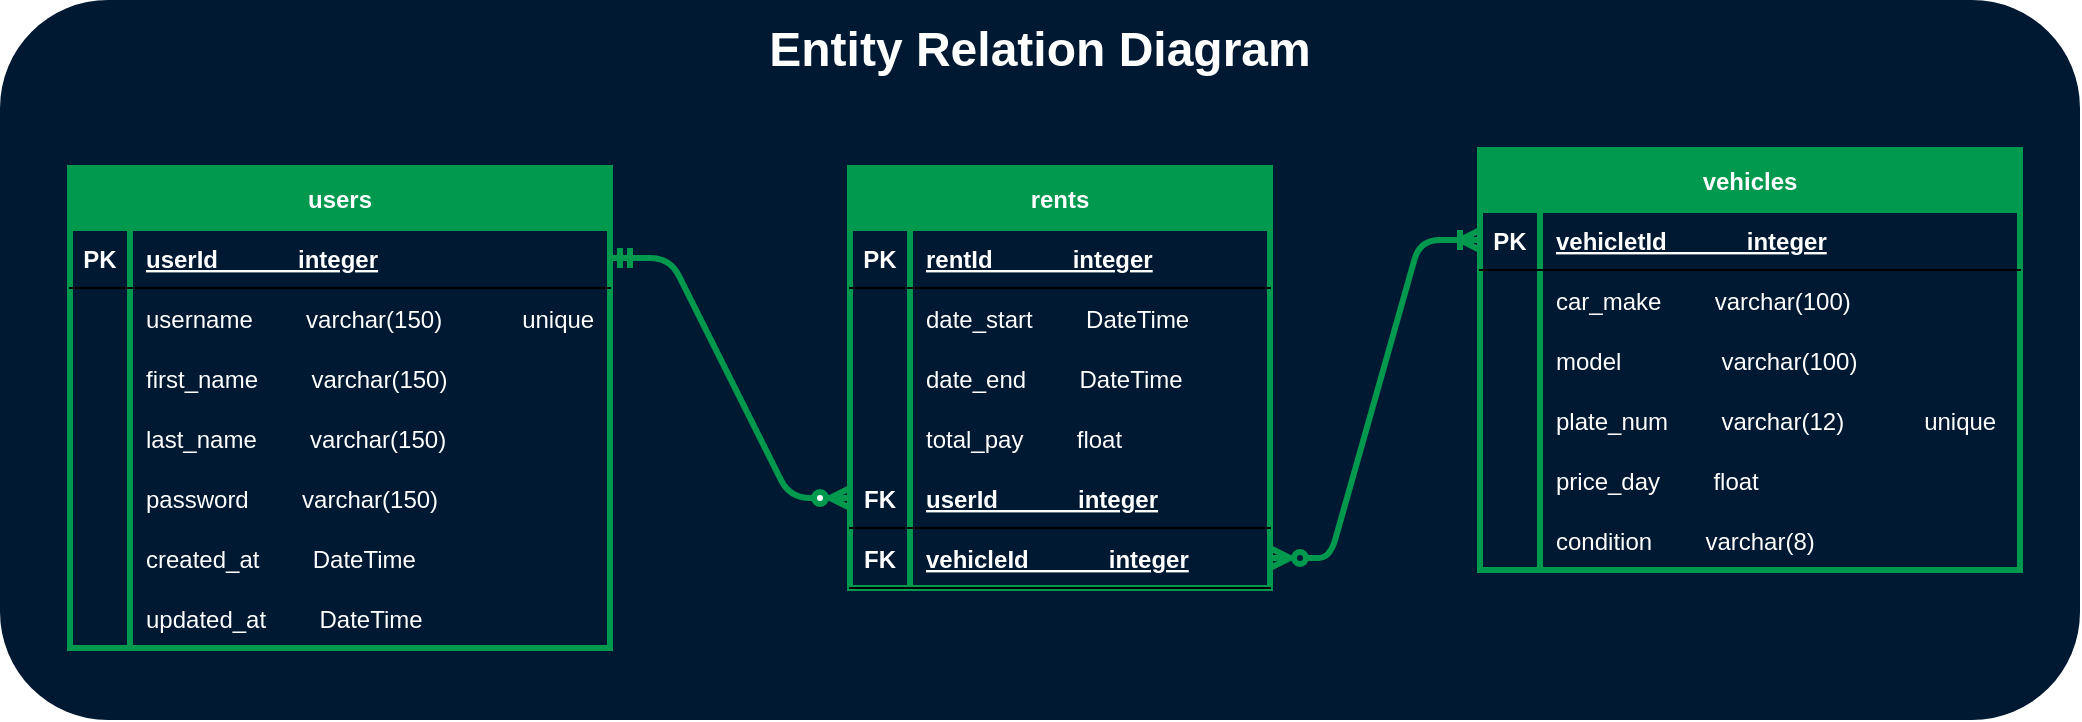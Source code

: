 <mxfile version="22.1.2" type="device" pages="2">
  <diagram id="ZZgZPFOlUfm9PNeMwX_s" name="class_diagram">
    <mxGraphModel dx="1234" dy="794" grid="1" gridSize="10" guides="1" tooltips="1" connect="1" arrows="1" fold="1" page="1" pageScale="1" pageWidth="1100" pageHeight="850" background="#ffffff" math="0" shadow="0">
      <root>
        <mxCell id="0" />
        <mxCell id="1" parent="0" />
        <mxCell id="JzSRVAhyTPlt0G2GrEUY-1" value="" style="rounded=1;whiteSpace=wrap;html=1;fillColor=#001933;strokeColor=none;" parent="1" vertex="1">
          <mxGeometry x="20" y="80" width="1040" height="360" as="geometry" />
        </mxCell>
        <mxCell id="MbBB12TEAA-Hdop7hR2p-94" value="rents" style="shape=table;startSize=30;container=1;collapsible=1;childLayout=tableLayout;fixedRows=1;rowLines=0;fontStyle=1;align=center;resizeLast=1;fontColor=#FFFFFF;fillColor=#00994D;strokeColor=#00994D;strokeWidth=3;" parent="1" vertex="1">
          <mxGeometry x="445" y="164" width="210" height="210" as="geometry" />
        </mxCell>
        <mxCell id="MbBB12TEAA-Hdop7hR2p-95" value="" style="shape=tableRow;horizontal=0;startSize=0;swimlaneHead=0;swimlaneBody=0;fillColor=none;collapsible=0;dropTarget=0;points=[[0,0.5],[1,0.5]];portConstraint=eastwest;top=0;left=0;right=0;bottom=1;fontColor=#FFFFFF;" parent="MbBB12TEAA-Hdop7hR2p-94" vertex="1">
          <mxGeometry y="30" width="210" height="30" as="geometry" />
        </mxCell>
        <mxCell id="MbBB12TEAA-Hdop7hR2p-96" value="PK" style="shape=partialRectangle;connectable=0;fillColor=none;top=0;left=0;bottom=0;right=0;fontStyle=1;overflow=hidden;fontColor=#FFFFFF;" parent="MbBB12TEAA-Hdop7hR2p-95" vertex="1">
          <mxGeometry width="30" height="30" as="geometry">
            <mxRectangle width="30" height="30" as="alternateBounds" />
          </mxGeometry>
        </mxCell>
        <mxCell id="MbBB12TEAA-Hdop7hR2p-97" value="rentId            integer" style="shape=partialRectangle;connectable=0;fillColor=none;top=0;left=0;bottom=0;right=0;align=left;spacingLeft=6;fontStyle=5;overflow=hidden;fontColor=#FFFFFF;" parent="MbBB12TEAA-Hdop7hR2p-95" vertex="1">
          <mxGeometry x="30" width="180" height="30" as="geometry">
            <mxRectangle width="180" height="30" as="alternateBounds" />
          </mxGeometry>
        </mxCell>
        <mxCell id="MbBB12TEAA-Hdop7hR2p-98" value="" style="shape=tableRow;horizontal=0;startSize=0;swimlaneHead=0;swimlaneBody=0;fillColor=none;collapsible=0;dropTarget=0;points=[[0,0.5],[1,0.5]];portConstraint=eastwest;top=0;left=0;right=0;bottom=0;fontColor=#FFFFFF;" parent="MbBB12TEAA-Hdop7hR2p-94" vertex="1">
          <mxGeometry y="60" width="210" height="30" as="geometry" />
        </mxCell>
        <mxCell id="MbBB12TEAA-Hdop7hR2p-99" value="" style="shape=partialRectangle;connectable=0;fillColor=none;top=0;left=0;bottom=0;right=0;editable=1;overflow=hidden;fontColor=#FFFFFF;" parent="MbBB12TEAA-Hdop7hR2p-98" vertex="1">
          <mxGeometry width="30" height="30" as="geometry">
            <mxRectangle width="30" height="30" as="alternateBounds" />
          </mxGeometry>
        </mxCell>
        <mxCell id="MbBB12TEAA-Hdop7hR2p-100" value="date_start        DateTime" style="shape=partialRectangle;connectable=0;fillColor=none;top=0;left=0;bottom=0;right=0;align=left;spacingLeft=6;overflow=hidden;fontColor=#FFFFFF;" parent="MbBB12TEAA-Hdop7hR2p-98" vertex="1">
          <mxGeometry x="30" width="180" height="30" as="geometry">
            <mxRectangle width="180" height="30" as="alternateBounds" />
          </mxGeometry>
        </mxCell>
        <mxCell id="MbBB12TEAA-Hdop7hR2p-101" value="" style="shape=tableRow;horizontal=0;startSize=0;swimlaneHead=0;swimlaneBody=0;fillColor=none;collapsible=0;dropTarget=0;points=[[0,0.5],[1,0.5]];portConstraint=eastwest;top=0;left=0;right=0;bottom=0;fontColor=#FFFFFF;" parent="MbBB12TEAA-Hdop7hR2p-94" vertex="1">
          <mxGeometry y="90" width="210" height="30" as="geometry" />
        </mxCell>
        <mxCell id="MbBB12TEAA-Hdop7hR2p-102" value="" style="shape=partialRectangle;connectable=0;fillColor=none;top=0;left=0;bottom=0;right=0;editable=1;overflow=hidden;fontColor=#FFFFFF;" parent="MbBB12TEAA-Hdop7hR2p-101" vertex="1">
          <mxGeometry width="30" height="30" as="geometry">
            <mxRectangle width="30" height="30" as="alternateBounds" />
          </mxGeometry>
        </mxCell>
        <mxCell id="MbBB12TEAA-Hdop7hR2p-103" value="date_end        DateTime" style="shape=partialRectangle;connectable=0;fillColor=none;top=0;left=0;bottom=0;right=0;align=left;spacingLeft=6;overflow=hidden;fontColor=#FFFFFF;" parent="MbBB12TEAA-Hdop7hR2p-101" vertex="1">
          <mxGeometry x="30" width="180" height="30" as="geometry">
            <mxRectangle width="180" height="30" as="alternateBounds" />
          </mxGeometry>
        </mxCell>
        <mxCell id="MbBB12TEAA-Hdop7hR2p-104" value="" style="shape=tableRow;horizontal=0;startSize=0;swimlaneHead=0;swimlaneBody=0;fillColor=none;collapsible=0;dropTarget=0;points=[[0,0.5],[1,0.5]];portConstraint=eastwest;top=0;left=0;right=0;bottom=0;fontColor=#FFFFFF;" parent="MbBB12TEAA-Hdop7hR2p-94" vertex="1">
          <mxGeometry y="120" width="210" height="30" as="geometry" />
        </mxCell>
        <mxCell id="MbBB12TEAA-Hdop7hR2p-105" value="" style="shape=partialRectangle;connectable=0;fillColor=none;top=0;left=0;bottom=0;right=0;editable=1;overflow=hidden;fontColor=#FFFFFF;" parent="MbBB12TEAA-Hdop7hR2p-104" vertex="1">
          <mxGeometry width="30" height="30" as="geometry">
            <mxRectangle width="30" height="30" as="alternateBounds" />
          </mxGeometry>
        </mxCell>
        <mxCell id="MbBB12TEAA-Hdop7hR2p-106" value="total_pay        float" style="shape=partialRectangle;connectable=0;fillColor=none;top=0;left=0;bottom=0;right=0;align=left;spacingLeft=6;overflow=hidden;fontColor=#FFFFFF;" parent="MbBB12TEAA-Hdop7hR2p-104" vertex="1">
          <mxGeometry x="30" width="180" height="30" as="geometry">
            <mxRectangle width="180" height="30" as="alternateBounds" />
          </mxGeometry>
        </mxCell>
        <mxCell id="MbBB12TEAA-Hdop7hR2p-107" value="" style="shape=tableRow;horizontal=0;startSize=0;swimlaneHead=0;swimlaneBody=0;fillColor=none;collapsible=0;dropTarget=0;points=[[0,0.5],[1,0.5]];portConstraint=eastwest;top=0;left=0;right=0;bottom=1;fontColor=#FFFFFF;" parent="MbBB12TEAA-Hdop7hR2p-94" vertex="1">
          <mxGeometry y="150" width="210" height="30" as="geometry" />
        </mxCell>
        <mxCell id="MbBB12TEAA-Hdop7hR2p-108" value="FK" style="shape=partialRectangle;connectable=0;fillColor=none;top=0;left=0;bottom=0;right=0;fontStyle=1;overflow=hidden;fontColor=#FFFFFF;" parent="MbBB12TEAA-Hdop7hR2p-107" vertex="1">
          <mxGeometry width="30" height="30" as="geometry">
            <mxRectangle width="30" height="30" as="alternateBounds" />
          </mxGeometry>
        </mxCell>
        <mxCell id="MbBB12TEAA-Hdop7hR2p-109" value="userId            integer" style="shape=partialRectangle;connectable=0;fillColor=none;top=0;left=0;bottom=0;right=0;align=left;spacingLeft=6;fontStyle=5;overflow=hidden;fontColor=#FFFFFF;" parent="MbBB12TEAA-Hdop7hR2p-107" vertex="1">
          <mxGeometry x="30" width="180" height="30" as="geometry">
            <mxRectangle width="180" height="30" as="alternateBounds" />
          </mxGeometry>
        </mxCell>
        <mxCell id="MbBB12TEAA-Hdop7hR2p-110" value="" style="shape=tableRow;horizontal=0;startSize=0;swimlaneHead=0;swimlaneBody=0;fillColor=none;collapsible=0;dropTarget=0;points=[[0,0.5],[1,0.5]];portConstraint=eastwest;top=0;left=0;right=0;bottom=1;fontColor=#FFFFFF;" parent="MbBB12TEAA-Hdop7hR2p-94" vertex="1">
          <mxGeometry y="180" width="210" height="30" as="geometry" />
        </mxCell>
        <mxCell id="MbBB12TEAA-Hdop7hR2p-111" value="FK" style="shape=partialRectangle;connectable=0;fillColor=none;top=0;left=0;bottom=0;right=0;fontStyle=1;overflow=hidden;fontColor=#FFFFFF;" parent="MbBB12TEAA-Hdop7hR2p-110" vertex="1">
          <mxGeometry width="30" height="30" as="geometry">
            <mxRectangle width="30" height="30" as="alternateBounds" />
          </mxGeometry>
        </mxCell>
        <mxCell id="MbBB12TEAA-Hdop7hR2p-112" value="vehicleId            integer" style="shape=partialRectangle;connectable=0;fillColor=none;top=0;left=0;bottom=0;right=0;align=left;spacingLeft=6;fontStyle=5;overflow=hidden;fontColor=#FFFFFF;" parent="MbBB12TEAA-Hdop7hR2p-110" vertex="1">
          <mxGeometry x="30" width="180" height="30" as="geometry">
            <mxRectangle width="180" height="30" as="alternateBounds" />
          </mxGeometry>
        </mxCell>
        <mxCell id="MbBB12TEAA-Hdop7hR2p-113" value="" style="edgeStyle=entityRelationEdgeStyle;fontSize=12;html=1;endArrow=ERzeroToMany;endFill=1;fontColor=#FFFFFF;exitX=1;exitY=0.5;exitDx=0;exitDy=0;entryX=0;entryY=0.5;entryDx=0;entryDy=0;strokeColor=#00994D;strokeWidth=3;startArrow=ERmandOne;startFill=0;" parent="1" source="MbBB12TEAA-Hdop7hR2p-53" target="MbBB12TEAA-Hdop7hR2p-107" edge="1">
          <mxGeometry width="100" height="100" relative="1" as="geometry">
            <mxPoint x="275.05" y="416" as="sourcePoint" />
            <mxPoint x="386.05" y="404" as="targetPoint" />
          </mxGeometry>
        </mxCell>
        <mxCell id="MbBB12TEAA-Hdop7hR2p-52" value="users" style="shape=table;startSize=30;container=1;collapsible=1;childLayout=tableLayout;fixedRows=1;rowLines=0;fontStyle=1;align=center;resizeLast=1;fontColor=#FFFFFF;fillColor=#00994D;strokeColor=#00994D;strokeWidth=3;" parent="1" vertex="1">
          <mxGeometry x="55" y="164" width="270" height="240" as="geometry" />
        </mxCell>
        <mxCell id="MbBB12TEAA-Hdop7hR2p-53" value="" style="shape=tableRow;horizontal=0;startSize=0;swimlaneHead=0;swimlaneBody=0;fillColor=none;collapsible=0;dropTarget=0;points=[[0,0.5],[1,0.5]];portConstraint=eastwest;top=0;left=0;right=0;bottom=1;fontColor=#FFFFFF;" parent="MbBB12TEAA-Hdop7hR2p-52" vertex="1">
          <mxGeometry y="30" width="270" height="30" as="geometry" />
        </mxCell>
        <mxCell id="MbBB12TEAA-Hdop7hR2p-54" value="PK" style="shape=partialRectangle;connectable=0;fillColor=none;top=0;left=0;bottom=0;right=0;fontStyle=1;overflow=hidden;fontColor=#FFFFFF;" parent="MbBB12TEAA-Hdop7hR2p-53" vertex="1">
          <mxGeometry width="30" height="30" as="geometry">
            <mxRectangle width="30" height="30" as="alternateBounds" />
          </mxGeometry>
        </mxCell>
        <mxCell id="MbBB12TEAA-Hdop7hR2p-55" value="userId            integer" style="shape=partialRectangle;connectable=0;fillColor=none;top=0;left=0;bottom=0;right=0;align=left;spacingLeft=6;fontStyle=5;overflow=hidden;fontColor=#FFFFFF;" parent="MbBB12TEAA-Hdop7hR2p-53" vertex="1">
          <mxGeometry x="30" width="240" height="30" as="geometry">
            <mxRectangle width="240" height="30" as="alternateBounds" />
          </mxGeometry>
        </mxCell>
        <mxCell id="MbBB12TEAA-Hdop7hR2p-56" value="" style="shape=tableRow;horizontal=0;startSize=0;swimlaneHead=0;swimlaneBody=0;fillColor=none;collapsible=0;dropTarget=0;points=[[0,0.5],[1,0.5]];portConstraint=eastwest;top=0;left=0;right=0;bottom=0;fontColor=#FFFFFF;" parent="MbBB12TEAA-Hdop7hR2p-52" vertex="1">
          <mxGeometry y="60" width="270" height="30" as="geometry" />
        </mxCell>
        <mxCell id="MbBB12TEAA-Hdop7hR2p-57" value="" style="shape=partialRectangle;connectable=0;fillColor=none;top=0;left=0;bottom=0;right=0;editable=1;overflow=hidden;fontColor=#FFFFFF;" parent="MbBB12TEAA-Hdop7hR2p-56" vertex="1">
          <mxGeometry width="30" height="30" as="geometry">
            <mxRectangle width="30" height="30" as="alternateBounds" />
          </mxGeometry>
        </mxCell>
        <mxCell id="MbBB12TEAA-Hdop7hR2p-58" value="username        varchar(150)            unique" style="shape=partialRectangle;connectable=0;fillColor=none;top=0;left=0;bottom=0;right=0;align=left;spacingLeft=6;overflow=hidden;fontColor=#FFFFFF;" parent="MbBB12TEAA-Hdop7hR2p-56" vertex="1">
          <mxGeometry x="30" width="240" height="30" as="geometry">
            <mxRectangle width="240" height="30" as="alternateBounds" />
          </mxGeometry>
        </mxCell>
        <mxCell id="MbBB12TEAA-Hdop7hR2p-59" value="" style="shape=tableRow;horizontal=0;startSize=0;swimlaneHead=0;swimlaneBody=0;fillColor=none;collapsible=0;dropTarget=0;points=[[0,0.5],[1,0.5]];portConstraint=eastwest;top=0;left=0;right=0;bottom=0;fontColor=#FFFFFF;" parent="MbBB12TEAA-Hdop7hR2p-52" vertex="1">
          <mxGeometry y="90" width="270" height="30" as="geometry" />
        </mxCell>
        <mxCell id="MbBB12TEAA-Hdop7hR2p-60" value="" style="shape=partialRectangle;connectable=0;fillColor=none;top=0;left=0;bottom=0;right=0;editable=1;overflow=hidden;fontColor=#FFFFFF;" parent="MbBB12TEAA-Hdop7hR2p-59" vertex="1">
          <mxGeometry width="30" height="30" as="geometry">
            <mxRectangle width="30" height="30" as="alternateBounds" />
          </mxGeometry>
        </mxCell>
        <mxCell id="MbBB12TEAA-Hdop7hR2p-61" value="first_name        varchar(150)" style="shape=partialRectangle;connectable=0;fillColor=none;top=0;left=0;bottom=0;right=0;align=left;spacingLeft=6;overflow=hidden;fontColor=#FFFFFF;" parent="MbBB12TEAA-Hdop7hR2p-59" vertex="1">
          <mxGeometry x="30" width="240" height="30" as="geometry">
            <mxRectangle width="240" height="30" as="alternateBounds" />
          </mxGeometry>
        </mxCell>
        <mxCell id="MbBB12TEAA-Hdop7hR2p-62" value="" style="shape=tableRow;horizontal=0;startSize=0;swimlaneHead=0;swimlaneBody=0;fillColor=none;collapsible=0;dropTarget=0;points=[[0,0.5],[1,0.5]];portConstraint=eastwest;top=0;left=0;right=0;bottom=0;fontColor=#FFFFFF;" parent="MbBB12TEAA-Hdop7hR2p-52" vertex="1">
          <mxGeometry y="120" width="270" height="30" as="geometry" />
        </mxCell>
        <mxCell id="MbBB12TEAA-Hdop7hR2p-63" value="" style="shape=partialRectangle;connectable=0;fillColor=none;top=0;left=0;bottom=0;right=0;editable=1;overflow=hidden;fontColor=#FFFFFF;" parent="MbBB12TEAA-Hdop7hR2p-62" vertex="1">
          <mxGeometry width="30" height="30" as="geometry">
            <mxRectangle width="30" height="30" as="alternateBounds" />
          </mxGeometry>
        </mxCell>
        <mxCell id="MbBB12TEAA-Hdop7hR2p-64" value="last_name        varchar(150)" style="shape=partialRectangle;connectable=0;fillColor=none;top=0;left=0;bottom=0;right=0;align=left;spacingLeft=6;overflow=hidden;fontColor=#FFFFFF;" parent="MbBB12TEAA-Hdop7hR2p-62" vertex="1">
          <mxGeometry x="30" width="240" height="30" as="geometry">
            <mxRectangle width="240" height="30" as="alternateBounds" />
          </mxGeometry>
        </mxCell>
        <mxCell id="MbBB12TEAA-Hdop7hR2p-65" value="" style="shape=tableRow;horizontal=0;startSize=0;swimlaneHead=0;swimlaneBody=0;fillColor=none;collapsible=0;dropTarget=0;points=[[0,0.5],[1,0.5]];portConstraint=eastwest;top=0;left=0;right=0;bottom=0;fontColor=#FFFFFF;" parent="MbBB12TEAA-Hdop7hR2p-52" vertex="1">
          <mxGeometry y="150" width="270" height="30" as="geometry" />
        </mxCell>
        <mxCell id="MbBB12TEAA-Hdop7hR2p-66" value="" style="shape=partialRectangle;connectable=0;fillColor=none;top=0;left=0;bottom=0;right=0;editable=1;overflow=hidden;fontColor=#FFFFFF;" parent="MbBB12TEAA-Hdop7hR2p-65" vertex="1">
          <mxGeometry width="30" height="30" as="geometry">
            <mxRectangle width="30" height="30" as="alternateBounds" />
          </mxGeometry>
        </mxCell>
        <mxCell id="MbBB12TEAA-Hdop7hR2p-67" value="password        varchar(150)" style="shape=partialRectangle;connectable=0;fillColor=none;top=0;left=0;bottom=0;right=0;align=left;spacingLeft=6;overflow=hidden;fontColor=#FFFFFF;" parent="MbBB12TEAA-Hdop7hR2p-65" vertex="1">
          <mxGeometry x="30" width="240" height="30" as="geometry">
            <mxRectangle width="240" height="30" as="alternateBounds" />
          </mxGeometry>
        </mxCell>
        <mxCell id="MbBB12TEAA-Hdop7hR2p-68" value="" style="shape=tableRow;horizontal=0;startSize=0;swimlaneHead=0;swimlaneBody=0;fillColor=none;collapsible=0;dropTarget=0;points=[[0,0.5],[1,0.5]];portConstraint=eastwest;top=0;left=0;right=0;bottom=0;fontColor=#FFFFFF;" parent="MbBB12TEAA-Hdop7hR2p-52" vertex="1">
          <mxGeometry y="180" width="270" height="30" as="geometry" />
        </mxCell>
        <mxCell id="MbBB12TEAA-Hdop7hR2p-69" value="" style="shape=partialRectangle;connectable=0;fillColor=none;top=0;left=0;bottom=0;right=0;editable=1;overflow=hidden;fontColor=#FFFFFF;" parent="MbBB12TEAA-Hdop7hR2p-68" vertex="1">
          <mxGeometry width="30" height="30" as="geometry">
            <mxRectangle width="30" height="30" as="alternateBounds" />
          </mxGeometry>
        </mxCell>
        <mxCell id="MbBB12TEAA-Hdop7hR2p-70" value="created_at        DateTime" style="shape=partialRectangle;connectable=0;fillColor=none;top=0;left=0;bottom=0;right=0;align=left;spacingLeft=6;overflow=hidden;fontColor=#FFFFFF;" parent="MbBB12TEAA-Hdop7hR2p-68" vertex="1">
          <mxGeometry x="30" width="240" height="30" as="geometry">
            <mxRectangle width="240" height="30" as="alternateBounds" />
          </mxGeometry>
        </mxCell>
        <mxCell id="MbBB12TEAA-Hdop7hR2p-71" value="" style="shape=tableRow;horizontal=0;startSize=0;swimlaneHead=0;swimlaneBody=0;fillColor=none;collapsible=0;dropTarget=0;points=[[0,0.5],[1,0.5]];portConstraint=eastwest;top=0;left=0;right=0;bottom=0;fontColor=#FFFFFF;" parent="MbBB12TEAA-Hdop7hR2p-52" vertex="1">
          <mxGeometry y="210" width="270" height="30" as="geometry" />
        </mxCell>
        <mxCell id="MbBB12TEAA-Hdop7hR2p-72" value="" style="shape=partialRectangle;connectable=0;fillColor=none;top=0;left=0;bottom=0;right=0;editable=1;overflow=hidden;fontColor=#FFFFFF;" parent="MbBB12TEAA-Hdop7hR2p-71" vertex="1">
          <mxGeometry width="30" height="30" as="geometry">
            <mxRectangle width="30" height="30" as="alternateBounds" />
          </mxGeometry>
        </mxCell>
        <mxCell id="MbBB12TEAA-Hdop7hR2p-73" value="updated_at        DateTime" style="shape=partialRectangle;connectable=0;fillColor=none;top=0;left=0;bottom=0;right=0;align=left;spacingLeft=6;overflow=hidden;fontColor=#FFFFFF;" parent="MbBB12TEAA-Hdop7hR2p-71" vertex="1">
          <mxGeometry x="30" width="240" height="30" as="geometry">
            <mxRectangle width="240" height="30" as="alternateBounds" />
          </mxGeometry>
        </mxCell>
        <mxCell id="MbBB12TEAA-Hdop7hR2p-74" value="vehicles" style="shape=table;startSize=30;container=1;collapsible=1;childLayout=tableLayout;fixedRows=1;rowLines=0;fontStyle=1;align=center;resizeLast=1;fontColor=#FFFFFF;fillColor=#00994D;strokeColor=#00994D;strokeWidth=3;" parent="1" vertex="1">
          <mxGeometry x="760" y="155" width="270" height="210" as="geometry" />
        </mxCell>
        <mxCell id="MbBB12TEAA-Hdop7hR2p-75" value="" style="shape=tableRow;horizontal=0;startSize=0;swimlaneHead=0;swimlaneBody=0;fillColor=none;collapsible=0;dropTarget=0;points=[[0,0.5],[1,0.5]];portConstraint=eastwest;top=0;left=0;right=0;bottom=1;fontColor=#FFFFFF;" parent="MbBB12TEAA-Hdop7hR2p-74" vertex="1">
          <mxGeometry y="30" width="270" height="30" as="geometry" />
        </mxCell>
        <mxCell id="MbBB12TEAA-Hdop7hR2p-76" value="PK" style="shape=partialRectangle;connectable=0;fillColor=none;top=0;left=0;bottom=0;right=0;fontStyle=1;overflow=hidden;fontColor=#FFFFFF;" parent="MbBB12TEAA-Hdop7hR2p-75" vertex="1">
          <mxGeometry width="30" height="30" as="geometry">
            <mxRectangle width="30" height="30" as="alternateBounds" />
          </mxGeometry>
        </mxCell>
        <mxCell id="MbBB12TEAA-Hdop7hR2p-77" value="vehicletId            integer" style="shape=partialRectangle;connectable=0;fillColor=none;top=0;left=0;bottom=0;right=0;align=left;spacingLeft=6;fontStyle=5;overflow=hidden;fontColor=#FFFFFF;" parent="MbBB12TEAA-Hdop7hR2p-75" vertex="1">
          <mxGeometry x="30" width="240" height="30" as="geometry">
            <mxRectangle width="240" height="30" as="alternateBounds" />
          </mxGeometry>
        </mxCell>
        <mxCell id="MbBB12TEAA-Hdop7hR2p-78" value="" style="shape=tableRow;horizontal=0;startSize=0;swimlaneHead=0;swimlaneBody=0;fillColor=none;collapsible=0;dropTarget=0;points=[[0,0.5],[1,0.5]];portConstraint=eastwest;top=0;left=0;right=0;bottom=0;fontColor=#FFFFFF;" parent="MbBB12TEAA-Hdop7hR2p-74" vertex="1">
          <mxGeometry y="60" width="270" height="30" as="geometry" />
        </mxCell>
        <mxCell id="MbBB12TEAA-Hdop7hR2p-79" value="" style="shape=partialRectangle;connectable=0;fillColor=none;top=0;left=0;bottom=0;right=0;editable=1;overflow=hidden;fontColor=#FFFFFF;" parent="MbBB12TEAA-Hdop7hR2p-78" vertex="1">
          <mxGeometry width="30" height="30" as="geometry">
            <mxRectangle width="30" height="30" as="alternateBounds" />
          </mxGeometry>
        </mxCell>
        <mxCell id="MbBB12TEAA-Hdop7hR2p-80" value="car_make        varchar(100)" style="shape=partialRectangle;connectable=0;fillColor=none;top=0;left=0;bottom=0;right=0;align=left;spacingLeft=6;overflow=hidden;fontColor=#FFFFFF;" parent="MbBB12TEAA-Hdop7hR2p-78" vertex="1">
          <mxGeometry x="30" width="240" height="30" as="geometry">
            <mxRectangle width="240" height="30" as="alternateBounds" />
          </mxGeometry>
        </mxCell>
        <mxCell id="MbBB12TEAA-Hdop7hR2p-81" value="" style="shape=tableRow;horizontal=0;startSize=0;swimlaneHead=0;swimlaneBody=0;fillColor=none;collapsible=0;dropTarget=0;points=[[0,0.5],[1,0.5]];portConstraint=eastwest;top=0;left=0;right=0;bottom=0;fontColor=#FFFFFF;" parent="MbBB12TEAA-Hdop7hR2p-74" vertex="1">
          <mxGeometry y="90" width="270" height="30" as="geometry" />
        </mxCell>
        <mxCell id="MbBB12TEAA-Hdop7hR2p-82" value="" style="shape=partialRectangle;connectable=0;fillColor=none;top=0;left=0;bottom=0;right=0;editable=1;overflow=hidden;fontColor=#FFFFFF;" parent="MbBB12TEAA-Hdop7hR2p-81" vertex="1">
          <mxGeometry width="30" height="30" as="geometry">
            <mxRectangle width="30" height="30" as="alternateBounds" />
          </mxGeometry>
        </mxCell>
        <mxCell id="MbBB12TEAA-Hdop7hR2p-83" value="model               varchar(100)" style="shape=partialRectangle;connectable=0;fillColor=none;top=0;left=0;bottom=0;right=0;align=left;spacingLeft=6;overflow=hidden;fontColor=#FFFFFF;" parent="MbBB12TEAA-Hdop7hR2p-81" vertex="1">
          <mxGeometry x="30" width="240" height="30" as="geometry">
            <mxRectangle width="240" height="30" as="alternateBounds" />
          </mxGeometry>
        </mxCell>
        <mxCell id="MbBB12TEAA-Hdop7hR2p-84" value="" style="shape=tableRow;horizontal=0;startSize=0;swimlaneHead=0;swimlaneBody=0;fillColor=none;collapsible=0;dropTarget=0;points=[[0,0.5],[1,0.5]];portConstraint=eastwest;top=0;left=0;right=0;bottom=0;fontColor=#FFFFFF;" parent="MbBB12TEAA-Hdop7hR2p-74" vertex="1">
          <mxGeometry y="120" width="270" height="30" as="geometry" />
        </mxCell>
        <mxCell id="MbBB12TEAA-Hdop7hR2p-85" value="" style="shape=partialRectangle;connectable=0;fillColor=none;top=0;left=0;bottom=0;right=0;editable=1;overflow=hidden;fontColor=#FFFFFF;" parent="MbBB12TEAA-Hdop7hR2p-84" vertex="1">
          <mxGeometry width="30" height="30" as="geometry">
            <mxRectangle width="30" height="30" as="alternateBounds" />
          </mxGeometry>
        </mxCell>
        <mxCell id="MbBB12TEAA-Hdop7hR2p-86" value="plate_num        varchar(12)            unique" style="shape=partialRectangle;connectable=0;fillColor=none;top=0;left=0;bottom=0;right=0;align=left;spacingLeft=6;overflow=hidden;fontColor=#FFFFFF;" parent="MbBB12TEAA-Hdop7hR2p-84" vertex="1">
          <mxGeometry x="30" width="240" height="30" as="geometry">
            <mxRectangle width="240" height="30" as="alternateBounds" />
          </mxGeometry>
        </mxCell>
        <mxCell id="MbBB12TEAA-Hdop7hR2p-87" value="" style="shape=tableRow;horizontal=0;startSize=0;swimlaneHead=0;swimlaneBody=0;fillColor=none;collapsible=0;dropTarget=0;points=[[0,0.5],[1,0.5]];portConstraint=eastwest;top=0;left=0;right=0;bottom=0;fontColor=#FFFFFF;" parent="MbBB12TEAA-Hdop7hR2p-74" vertex="1">
          <mxGeometry y="150" width="270" height="30" as="geometry" />
        </mxCell>
        <mxCell id="MbBB12TEAA-Hdop7hR2p-88" value="" style="shape=partialRectangle;connectable=0;fillColor=none;top=0;left=0;bottom=0;right=0;editable=1;overflow=hidden;fontColor=#FFFFFF;" parent="MbBB12TEAA-Hdop7hR2p-87" vertex="1">
          <mxGeometry width="30" height="30" as="geometry">
            <mxRectangle width="30" height="30" as="alternateBounds" />
          </mxGeometry>
        </mxCell>
        <mxCell id="MbBB12TEAA-Hdop7hR2p-89" value="price_day        float" style="shape=partialRectangle;connectable=0;fillColor=none;top=0;left=0;bottom=0;right=0;align=left;spacingLeft=6;overflow=hidden;fontColor=#FFFFFF;" parent="MbBB12TEAA-Hdop7hR2p-87" vertex="1">
          <mxGeometry x="30" width="240" height="30" as="geometry">
            <mxRectangle width="240" height="30" as="alternateBounds" />
          </mxGeometry>
        </mxCell>
        <mxCell id="MbBB12TEAA-Hdop7hR2p-90" value="" style="shape=tableRow;horizontal=0;startSize=0;swimlaneHead=0;swimlaneBody=0;fillColor=none;collapsible=0;dropTarget=0;points=[[0,0.5],[1,0.5]];portConstraint=eastwest;top=0;left=0;right=0;bottom=0;fontColor=#FFFFFF;" parent="MbBB12TEAA-Hdop7hR2p-74" vertex="1">
          <mxGeometry y="180" width="270" height="30" as="geometry" />
        </mxCell>
        <mxCell id="MbBB12TEAA-Hdop7hR2p-91" value="" style="shape=partialRectangle;connectable=0;fillColor=none;top=0;left=0;bottom=0;right=0;editable=1;overflow=hidden;fontColor=#FFFFFF;" parent="MbBB12TEAA-Hdop7hR2p-90" vertex="1">
          <mxGeometry width="30" height="30" as="geometry">
            <mxRectangle width="30" height="30" as="alternateBounds" />
          </mxGeometry>
        </mxCell>
        <mxCell id="MbBB12TEAA-Hdop7hR2p-92" value="condition        varchar(8)" style="shape=partialRectangle;connectable=0;fillColor=none;top=0;left=0;bottom=0;right=0;align=left;spacingLeft=6;overflow=hidden;fontColor=#FFFFFF;" parent="MbBB12TEAA-Hdop7hR2p-90" vertex="1">
          <mxGeometry x="30" width="240" height="30" as="geometry">
            <mxRectangle width="240" height="30" as="alternateBounds" />
          </mxGeometry>
        </mxCell>
        <mxCell id="MbBB12TEAA-Hdop7hR2p-93" value="" style="edgeStyle=entityRelationEdgeStyle;fontSize=12;html=1;endArrow=ERoneToMany;endFill=0;fontColor=#FFFFFF;exitX=1;exitY=0.5;exitDx=0;exitDy=0;entryX=0;entryY=0.5;entryDx=0;entryDy=0;strokeColor=#00994D;strokeWidth=3;startArrow=ERzeroToMany;startFill=0;" parent="1" source="MbBB12TEAA-Hdop7hR2p-110" target="MbBB12TEAA-Hdop7hR2p-75" edge="1">
          <mxGeometry width="100" height="100" relative="1" as="geometry">
            <mxPoint x="625" y="374" as="sourcePoint" />
            <mxPoint x="815" y="374" as="targetPoint" />
          </mxGeometry>
        </mxCell>
        <mxCell id="JzSRVAhyTPlt0G2GrEUY-2" value="&lt;font color=&quot;#ffffff&quot; style=&quot;font-size: 24px;&quot;&gt;&lt;b&gt;Entity Relation Diagram&lt;/b&gt;&lt;/font&gt;" style="text;html=1;strokeColor=none;fillColor=none;align=center;verticalAlign=middle;whiteSpace=wrap;rounded=0;" parent="1" vertex="1">
          <mxGeometry x="340" y="90" width="400" height="30" as="geometry" />
        </mxCell>
      </root>
    </mxGraphModel>
  </diagram>
  <diagram id="ZP_VkaFbo9-oAwjYr_le" name="notes">
    <mxGraphModel dx="1440" dy="927" grid="1" gridSize="10" guides="1" tooltips="1" connect="1" arrows="1" fold="1" page="1" pageScale="1" pageWidth="827" pageHeight="1169" math="0" shadow="0">
      <root>
        <mxCell id="0" />
        <mxCell id="1" parent="0" />
      </root>
    </mxGraphModel>
  </diagram>
</mxfile>
